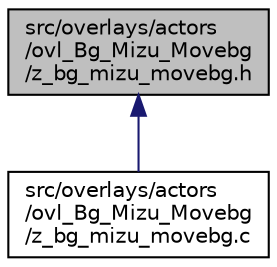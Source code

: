 digraph "src/overlays/actors/ovl_Bg_Mizu_Movebg/z_bg_mizu_movebg.h"
{
 // LATEX_PDF_SIZE
  edge [fontname="Helvetica",fontsize="10",labelfontname="Helvetica",labelfontsize="10"];
  node [fontname="Helvetica",fontsize="10",shape=record];
  Node1 [label="src/overlays/actors\l/ovl_Bg_Mizu_Movebg\l/z_bg_mizu_movebg.h",height=0.2,width=0.4,color="black", fillcolor="grey75", style="filled", fontcolor="black",tooltip=" "];
  Node1 -> Node2 [dir="back",color="midnightblue",fontsize="10",style="solid",fontname="Helvetica"];
  Node2 [label="src/overlays/actors\l/ovl_Bg_Mizu_Movebg\l/z_bg_mizu_movebg.c",height=0.2,width=0.4,color="black", fillcolor="white", style="filled",URL="$dc/d82/z__bg__mizu__movebg_8c.html",tooltip=" "];
}
